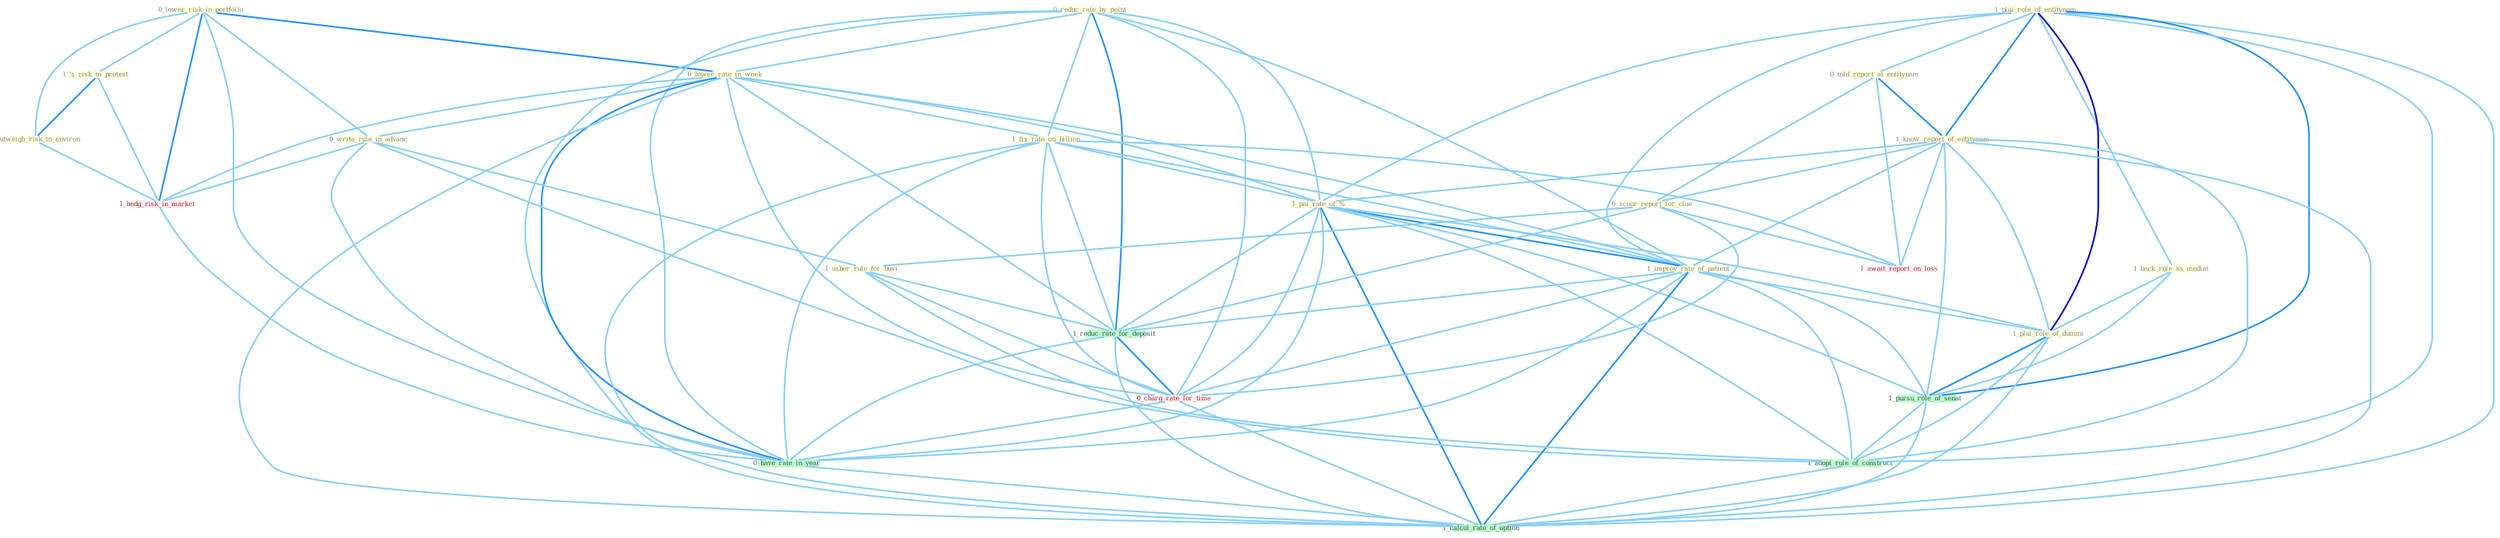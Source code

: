 Graph G{ 
    node
    [shape=polygon,style=filled,width=.5,height=.06,color="#BDFCC9",fixedsize=true,fontsize=4,
    fontcolor="#2f4f4f"];
    {node
    [color="#ffffe0", fontcolor="#8b7d6b"] "0_lower_risk_in_portfolio " "0_reduc_rate_by_point " "1_plai_role_of_entitynam " "0_lower_rate_in_week " "0_told_report_at_entitynam " "1_know_report_of_entitynam " "1_fix_rate_on_billion " "1_pai_rate_of_% " "1_back_role_as_mediat " "0_write_rule_in_advanc " "1_'s_risk_to_protest " "1_improv_rate_of_patient " "1_plai_role_of_dummi " "0_scour_report_for_clue " "1_usher_rule_for_busi " "1_outweigh_risk_to_environ "}
{node [color="#fff0f5", fontcolor="#b22222"] "1_await_report_on_loss " "0_charg_rate_for_time " "1_hedg_risk_in_market "}
edge [color="#B0E2FF"];

	"0_lower_risk_in_portfolio " -- "0_lower_rate_in_week " [w="2", color="#1e90ff" , len=0.8];
	"0_lower_risk_in_portfolio " -- "0_write_rule_in_advanc " [w="1", color="#87cefa" ];
	"0_lower_risk_in_portfolio " -- "1_'s_risk_to_protest " [w="1", color="#87cefa" ];
	"0_lower_risk_in_portfolio " -- "1_outweigh_risk_to_environ " [w="1", color="#87cefa" ];
	"0_lower_risk_in_portfolio " -- "1_hedg_risk_in_market " [w="2", color="#1e90ff" , len=0.8];
	"0_lower_risk_in_portfolio " -- "0_have_rate_in_year " [w="1", color="#87cefa" ];
	"0_reduc_rate_by_point " -- "0_lower_rate_in_week " [w="1", color="#87cefa" ];
	"0_reduc_rate_by_point " -- "1_fix_rate_on_billion " [w="1", color="#87cefa" ];
	"0_reduc_rate_by_point " -- "1_pai_rate_of_% " [w="1", color="#87cefa" ];
	"0_reduc_rate_by_point " -- "1_improv_rate_of_patient " [w="1", color="#87cefa" ];
	"0_reduc_rate_by_point " -- "1_reduc_rate_for_deposit " [w="2", color="#1e90ff" , len=0.8];
	"0_reduc_rate_by_point " -- "0_charg_rate_for_time " [w="1", color="#87cefa" ];
	"0_reduc_rate_by_point " -- "0_have_rate_in_year " [w="1", color="#87cefa" ];
	"0_reduc_rate_by_point " -- "1_calcul_rate_of_option " [w="1", color="#87cefa" ];
	"1_plai_role_of_entitynam " -- "0_told_report_at_entitynam " [w="1", color="#87cefa" ];
	"1_plai_role_of_entitynam " -- "1_know_report_of_entitynam " [w="2", color="#1e90ff" , len=0.8];
	"1_plai_role_of_entitynam " -- "1_pai_rate_of_% " [w="1", color="#87cefa" ];
	"1_plai_role_of_entitynam " -- "1_back_role_as_mediat " [w="1", color="#87cefa" ];
	"1_plai_role_of_entitynam " -- "1_improv_rate_of_patient " [w="1", color="#87cefa" ];
	"1_plai_role_of_entitynam " -- "1_plai_role_of_dummi " [w="3", color="#0000cd" , len=0.6];
	"1_plai_role_of_entitynam " -- "1_pursu_role_of_senat " [w="2", color="#1e90ff" , len=0.8];
	"1_plai_role_of_entitynam " -- "1_adopt_rule_of_construct " [w="1", color="#87cefa" ];
	"1_plai_role_of_entitynam " -- "1_calcul_rate_of_option " [w="1", color="#87cefa" ];
	"0_lower_rate_in_week " -- "1_fix_rate_on_billion " [w="1", color="#87cefa" ];
	"0_lower_rate_in_week " -- "1_pai_rate_of_% " [w="1", color="#87cefa" ];
	"0_lower_rate_in_week " -- "0_write_rule_in_advanc " [w="1", color="#87cefa" ];
	"0_lower_rate_in_week " -- "1_improv_rate_of_patient " [w="1", color="#87cefa" ];
	"0_lower_rate_in_week " -- "1_reduc_rate_for_deposit " [w="1", color="#87cefa" ];
	"0_lower_rate_in_week " -- "0_charg_rate_for_time " [w="1", color="#87cefa" ];
	"0_lower_rate_in_week " -- "1_hedg_risk_in_market " [w="1", color="#87cefa" ];
	"0_lower_rate_in_week " -- "0_have_rate_in_year " [w="2", color="#1e90ff" , len=0.8];
	"0_lower_rate_in_week " -- "1_calcul_rate_of_option " [w="1", color="#87cefa" ];
	"0_told_report_at_entitynam " -- "1_know_report_of_entitynam " [w="2", color="#1e90ff" , len=0.8];
	"0_told_report_at_entitynam " -- "0_scour_report_for_clue " [w="1", color="#87cefa" ];
	"0_told_report_at_entitynam " -- "1_await_report_on_loss " [w="1", color="#87cefa" ];
	"1_know_report_of_entitynam " -- "1_pai_rate_of_% " [w="1", color="#87cefa" ];
	"1_know_report_of_entitynam " -- "1_improv_rate_of_patient " [w="1", color="#87cefa" ];
	"1_know_report_of_entitynam " -- "1_plai_role_of_dummi " [w="1", color="#87cefa" ];
	"1_know_report_of_entitynam " -- "0_scour_report_for_clue " [w="1", color="#87cefa" ];
	"1_know_report_of_entitynam " -- "1_pursu_role_of_senat " [w="1", color="#87cefa" ];
	"1_know_report_of_entitynam " -- "1_await_report_on_loss " [w="1", color="#87cefa" ];
	"1_know_report_of_entitynam " -- "1_adopt_rule_of_construct " [w="1", color="#87cefa" ];
	"1_know_report_of_entitynam " -- "1_calcul_rate_of_option " [w="1", color="#87cefa" ];
	"1_fix_rate_on_billion " -- "1_pai_rate_of_% " [w="1", color="#87cefa" ];
	"1_fix_rate_on_billion " -- "1_improv_rate_of_patient " [w="1", color="#87cefa" ];
	"1_fix_rate_on_billion " -- "1_await_report_on_loss " [w="1", color="#87cefa" ];
	"1_fix_rate_on_billion " -- "1_reduc_rate_for_deposit " [w="1", color="#87cefa" ];
	"1_fix_rate_on_billion " -- "0_charg_rate_for_time " [w="1", color="#87cefa" ];
	"1_fix_rate_on_billion " -- "0_have_rate_in_year " [w="1", color="#87cefa" ];
	"1_fix_rate_on_billion " -- "1_calcul_rate_of_option " [w="1", color="#87cefa" ];
	"1_pai_rate_of_% " -- "1_improv_rate_of_patient " [w="2", color="#1e90ff" , len=0.8];
	"1_pai_rate_of_% " -- "1_plai_role_of_dummi " [w="1", color="#87cefa" ];
	"1_pai_rate_of_% " -- "1_pursu_role_of_senat " [w="1", color="#87cefa" ];
	"1_pai_rate_of_% " -- "1_reduc_rate_for_deposit " [w="1", color="#87cefa" ];
	"1_pai_rate_of_% " -- "0_charg_rate_for_time " [w="1", color="#87cefa" ];
	"1_pai_rate_of_% " -- "1_adopt_rule_of_construct " [w="1", color="#87cefa" ];
	"1_pai_rate_of_% " -- "0_have_rate_in_year " [w="1", color="#87cefa" ];
	"1_pai_rate_of_% " -- "1_calcul_rate_of_option " [w="2", color="#1e90ff" , len=0.8];
	"1_back_role_as_mediat " -- "1_plai_role_of_dummi " [w="1", color="#87cefa" ];
	"1_back_role_as_mediat " -- "1_pursu_role_of_senat " [w="1", color="#87cefa" ];
	"0_write_rule_in_advanc " -- "1_usher_rule_for_busi " [w="1", color="#87cefa" ];
	"0_write_rule_in_advanc " -- "1_adopt_rule_of_construct " [w="1", color="#87cefa" ];
	"0_write_rule_in_advanc " -- "1_hedg_risk_in_market " [w="1", color="#87cefa" ];
	"0_write_rule_in_advanc " -- "0_have_rate_in_year " [w="1", color="#87cefa" ];
	"1_'s_risk_to_protest " -- "1_outweigh_risk_to_environ " [w="2", color="#1e90ff" , len=0.8];
	"1_'s_risk_to_protest " -- "1_hedg_risk_in_market " [w="1", color="#87cefa" ];
	"1_improv_rate_of_patient " -- "1_plai_role_of_dummi " [w="1", color="#87cefa" ];
	"1_improv_rate_of_patient " -- "1_pursu_role_of_senat " [w="1", color="#87cefa" ];
	"1_improv_rate_of_patient " -- "1_reduc_rate_for_deposit " [w="1", color="#87cefa" ];
	"1_improv_rate_of_patient " -- "0_charg_rate_for_time " [w="1", color="#87cefa" ];
	"1_improv_rate_of_patient " -- "1_adopt_rule_of_construct " [w="1", color="#87cefa" ];
	"1_improv_rate_of_patient " -- "0_have_rate_in_year " [w="1", color="#87cefa" ];
	"1_improv_rate_of_patient " -- "1_calcul_rate_of_option " [w="2", color="#1e90ff" , len=0.8];
	"1_plai_role_of_dummi " -- "1_pursu_role_of_senat " [w="2", color="#1e90ff" , len=0.8];
	"1_plai_role_of_dummi " -- "1_adopt_rule_of_construct " [w="1", color="#87cefa" ];
	"1_plai_role_of_dummi " -- "1_calcul_rate_of_option " [w="1", color="#87cefa" ];
	"0_scour_report_for_clue " -- "1_usher_rule_for_busi " [w="1", color="#87cefa" ];
	"0_scour_report_for_clue " -- "1_await_report_on_loss " [w="1", color="#87cefa" ];
	"0_scour_report_for_clue " -- "1_reduc_rate_for_deposit " [w="1", color="#87cefa" ];
	"0_scour_report_for_clue " -- "0_charg_rate_for_time " [w="1", color="#87cefa" ];
	"1_usher_rule_for_busi " -- "1_reduc_rate_for_deposit " [w="1", color="#87cefa" ];
	"1_usher_rule_for_busi " -- "0_charg_rate_for_time " [w="1", color="#87cefa" ];
	"1_usher_rule_for_busi " -- "1_adopt_rule_of_construct " [w="1", color="#87cefa" ];
	"1_outweigh_risk_to_environ " -- "1_hedg_risk_in_market " [w="1", color="#87cefa" ];
	"1_pursu_role_of_senat " -- "1_adopt_rule_of_construct " [w="1", color="#87cefa" ];
	"1_pursu_role_of_senat " -- "1_calcul_rate_of_option " [w="1", color="#87cefa" ];
	"1_reduc_rate_for_deposit " -- "0_charg_rate_for_time " [w="2", color="#1e90ff" , len=0.8];
	"1_reduc_rate_for_deposit " -- "0_have_rate_in_year " [w="1", color="#87cefa" ];
	"1_reduc_rate_for_deposit " -- "1_calcul_rate_of_option " [w="1", color="#87cefa" ];
	"0_charg_rate_for_time " -- "0_have_rate_in_year " [w="1", color="#87cefa" ];
	"0_charg_rate_for_time " -- "1_calcul_rate_of_option " [w="1", color="#87cefa" ];
	"1_adopt_rule_of_construct " -- "1_calcul_rate_of_option " [w="1", color="#87cefa" ];
	"1_hedg_risk_in_market " -- "0_have_rate_in_year " [w="1", color="#87cefa" ];
	"0_have_rate_in_year " -- "1_calcul_rate_of_option " [w="1", color="#87cefa" ];
}
